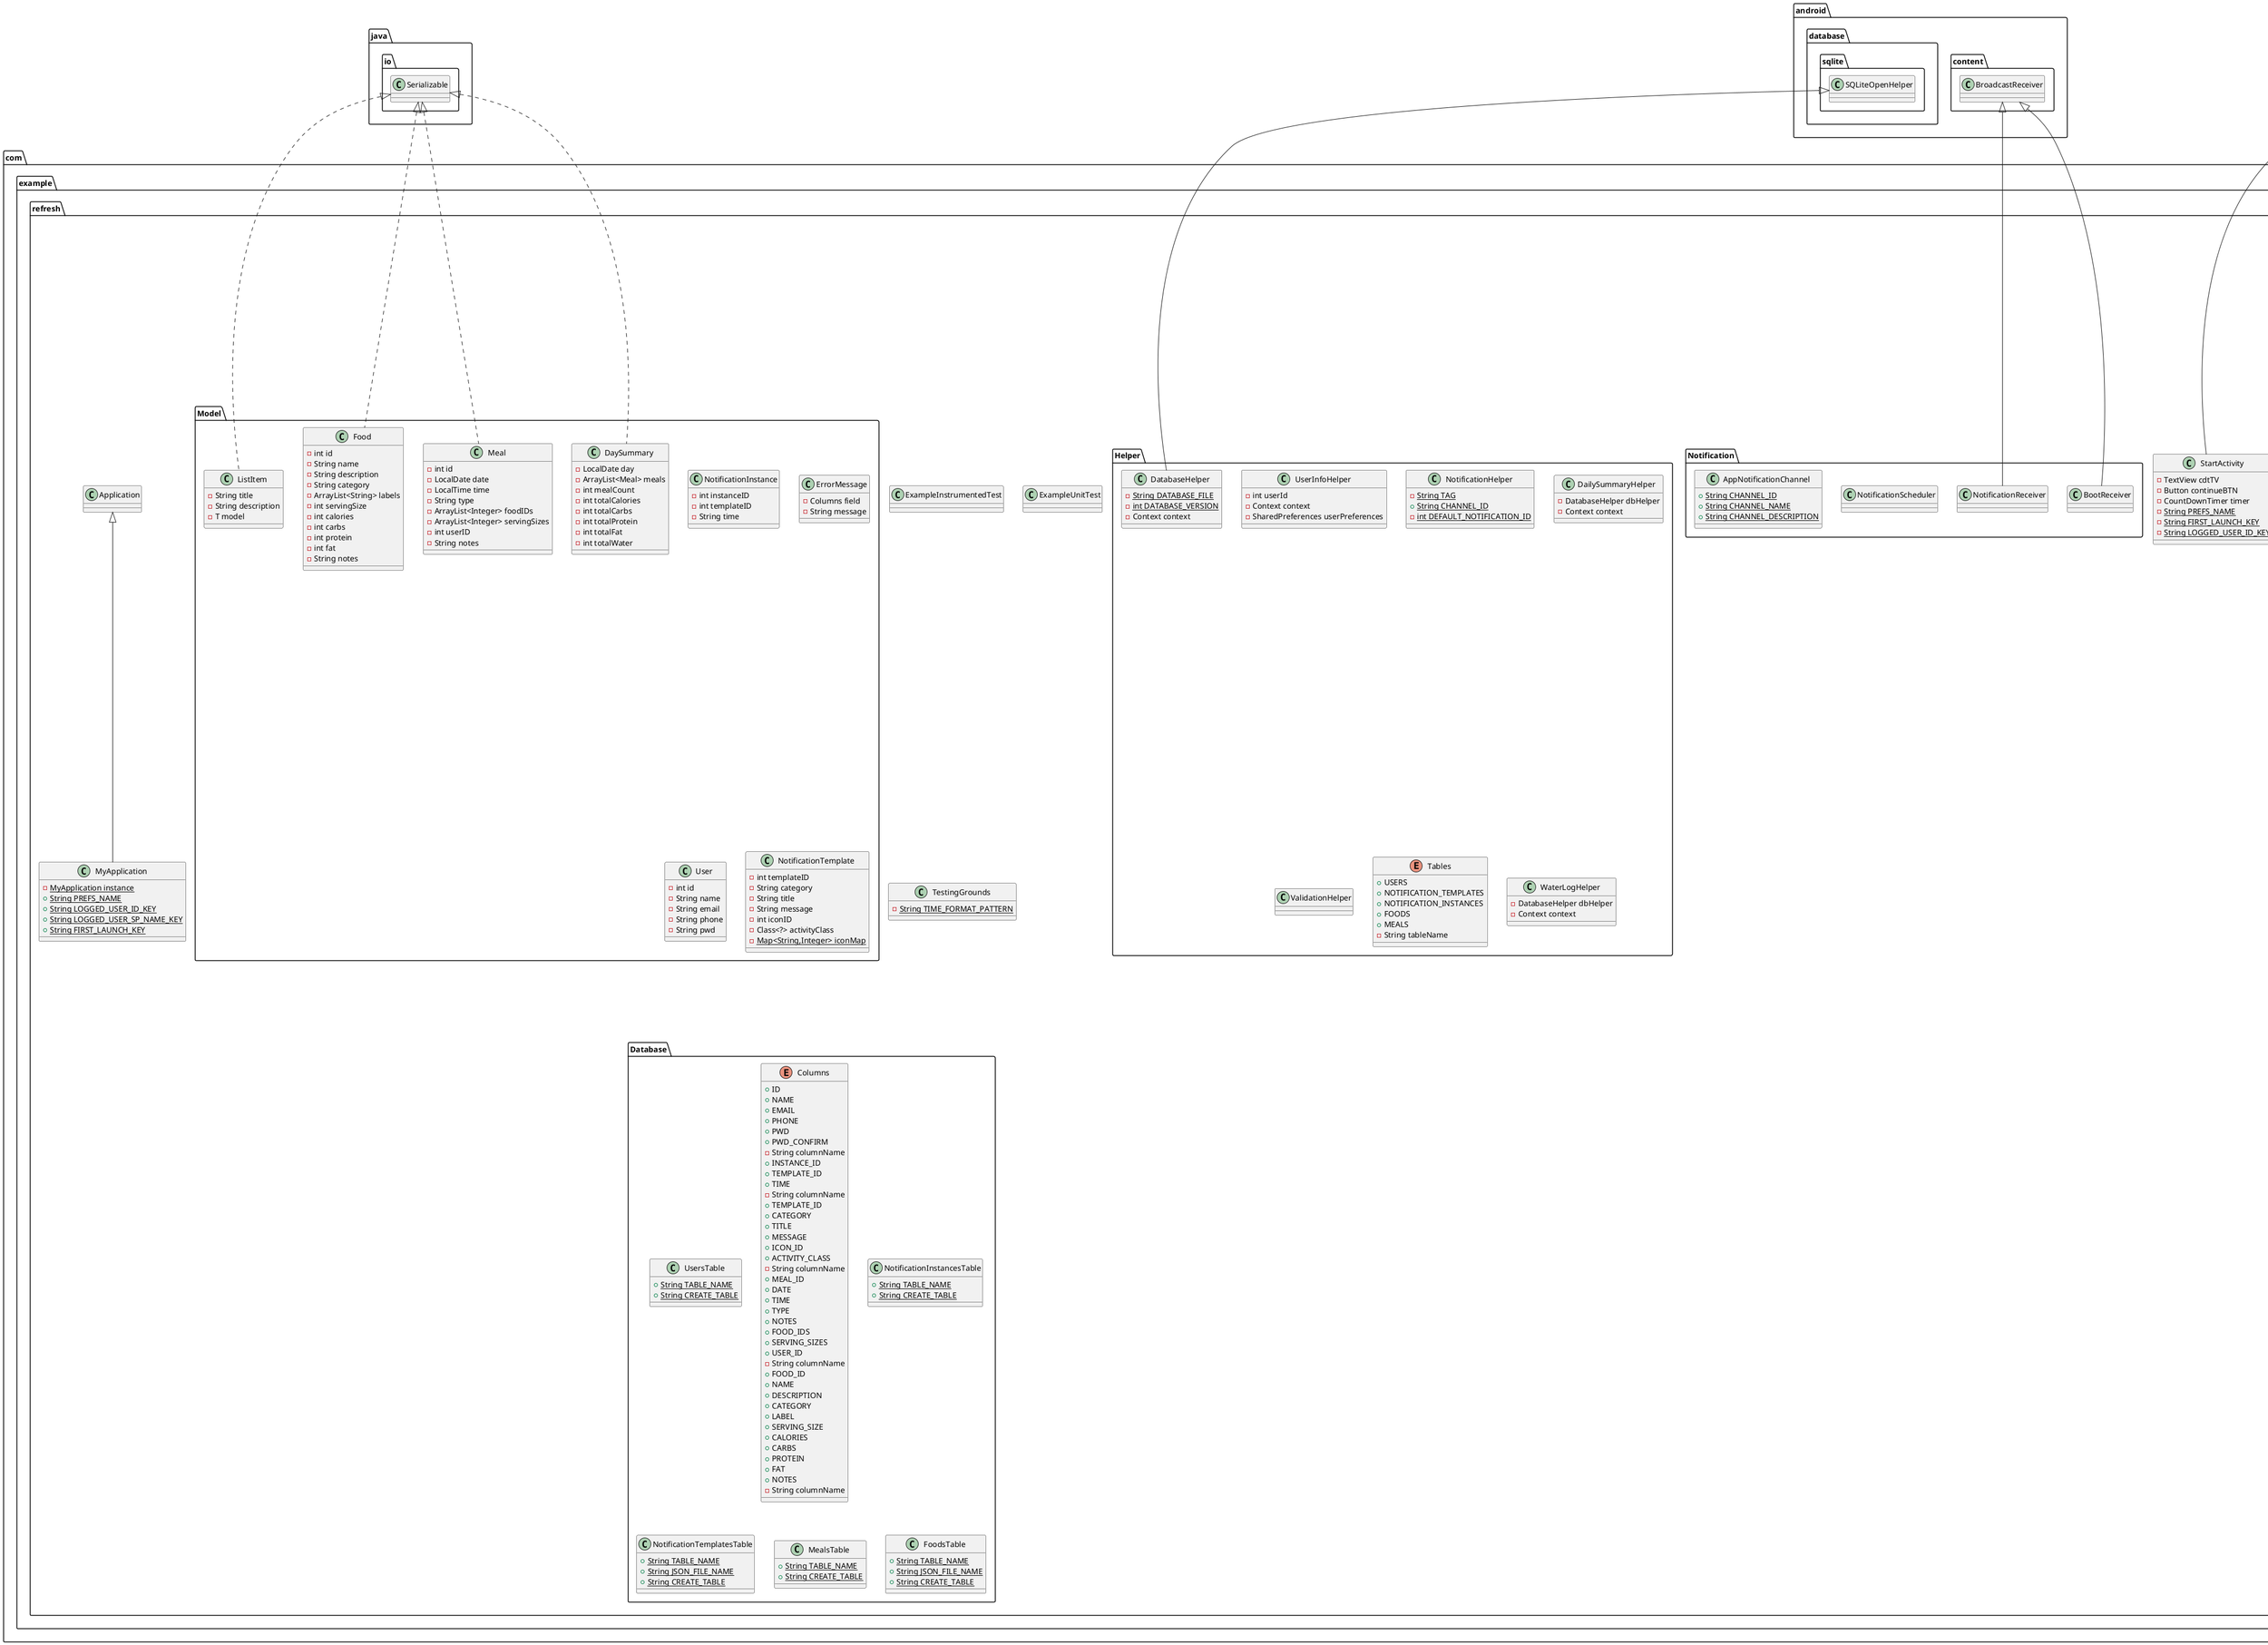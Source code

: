 @startuml
class com.example.refresh.Adapter.FoodSelectionsAdapter {
- ArrayList<ListItem<Food>> foodSelections
- SelectedFoodsFragment fragment
}

class com.example.refresh.Adapter.FoodSelectionsAdapter$FoodSelectionViewHolder {
- TextView titleTV
- TextView descriptionTV
- ImageButton removeBtn
- LinearLayout itemContainer
}

class com.example.refresh.Adapter.SearchResultsAdapter {
- ArrayList<ListItem<Food>> resultsList
- SearchResultsFragment fragment
}

class com.example.refresh.Adapter.SearchResultsAdapter$ResultViewHolder {
- TextView titleTV
- TextView descriptionTV
- ImageButton addBtn
- LinearLayout itemContainer
}

class com.example.refresh.Model.ListItem {
- String title
- String description
- T model
}

class com.example.refresh.Fragment.DailyProgressFragment {
- ProgressBar caloriesProgress
- TextView caloriesText
- int totalCalories
- int totalCarbs
- int totalProtein
- int totalFat
}

class com.example.refresh.Model.NotificationInstance {
- int instanceID
- int templateID
- String time
}

class com.example.refresh.Model.DaySummary {
- LocalDate day
- ArrayList<Meal> meals
- int mealCount
- int totalCalories
- int totalCarbs
- int totalProtein
- int totalFat
- int totalWater
}

class com.example.refresh.Notification.BootReceiver {
}
class com.example.refresh.Fragment.FoodInfoFragment {
- Food food
- OnFoodInfoFragmentListener fragmentListener
- ArrayList<String> solidServingOptions
- ArrayList<String> liquidServingOptions
- {static} Map<String,Integer> SOLID_SERVING_MAP
- {static} Map<String,Integer> LIQUID_SERVING_MAP
- TextView title
- ImageButton backBtn
- ImageButton extraBtn
- TextView foodNameTV
- ImageButton favoriteBtn
- TextView descriptionTV
- EditText servingCountET
- Spinner servingOptionSpinner
- CircularProgressBar carbsProgressBar
- TextView carbsProgressTV
- CircularProgressBar proteinProgressBar
- TextView proteinProgressTV
- CircularProgressBar fatProgressBar
- TextView fatProgressTV
- SeekBar caloriesSeekBar
- TextView carbsTV
- TextView proteinTV
- TextView fatTV
- TextView caloriesTV
- Button addBtn
}

interface com.example.refresh.Fragment.FoodInfoFragment$OnFoodInfoFragmentListener {
}
class com.example.refresh.Activity.HomeDashboardActivity {
- FragmentContainerView userInfoContainer
- BottomNavigationView bottomNavigation
- LocalDate currentDate
- DaySummary daySummary
- DailySummaryHelper dailySummaryHelper
- WaterLogHelper waterLogHelper
- UserInfoHelper userInfoHelper
- TextView title
- ImageButton nextBtn
- ImageButton prevBtn
- LinearLayout logWaterBtn
- LinearLayout logMealBtn
- LinearLayout logWeightBtn
- ImageButton profileBtn
- ImageButton notificationBtn
- TextView weightProgressLabel
- TextView weightProgressValue
}

class com.example.refresh.Activity.MealLogActivity {
- Meal meal
- ArrayList<Food> mealFoods
- LocalDate mealDate
- LocalTime mealTime
- LocalDate oldDate
- TextView title
- TextView mealDateTimeTV
- ImageButton backBtn
- ImageButton datePickerBtn
- EditText searchBarET
- ImageButton clearBtn
- FragmentContainerView searchResultsContainer
- FragmentContainerView selectedFoodsContainer
- FragmentContainerView foodInfoFragmentContainer
- SelectedFoodsFragment selectedFoodsFragment
- FoodInfoFragment foodInfoFragment
- EditText notesET
- Button logMealBtn
- BottomNavigationView bottomNavigationView
- boolean inEditMode
}

class com.example.refresh.Activity.ProfileActivity {
- ImageView backArrow
- TextView toolbarTitle
- ImageButton settingsButton
- ImageView profilePicture
- TextView profileName
- FragmentContainerView fragmentContainer
}

class com.example.refresh.ExampleInstrumentedTest {
}
class com.example.refresh.Fragment.TrendGraphFragment {
- BarChart chart
}

class com.example.refresh.Notification.NotificationReceiver {
}
class com.example.refresh.Helper.UserInfoHelper {
- int userId
- Context context
- SharedPreferences userPreferences
}

class com.example.refresh.Database.UsersTable {
+ {static} String TABLE_NAME
+ {static} String CREATE_TABLE
}

enum com.example.refresh.Database.Columns {
+  ID
+  NAME
+  EMAIL
+  PHONE
+  PWD
+  PWD_CONFIRM
- String columnName
}

class com.example.refresh.Database.NotificationInstancesTable {
+ {static} String TABLE_NAME
+ {static} String CREATE_TABLE
}

enum com.example.refresh.Database.Columns {
+  INSTANCE_ID
+  TEMPLATE_ID
+  TIME
- String columnName
}

class com.example.refresh.StartActivity {
- TextView cdtTV
- Button continueBTN
- CountDownTimer timer
- {static} String PREFS_NAME
- {static} String FIRST_LAUNCH_KEY
- {static} String LOGGED_USER_ID_KEY
}

class com.example.refresh.Model.ErrorMessage {
- Columns field
- String message
}

class com.example.refresh.Fragment.SelectedFoodsFragment {
- ArrayList<ListItem<Food>> selectedFoods
- OnSelectedFoodsFragmentListener fragmentListener
- FoodSelectionsAdapter foodsAdapter
- RecyclerView foodsRV
}

interface com.example.refresh.Fragment.SelectedFoodsFragment$OnSelectedFoodsFragmentListener {
}
class com.example.refresh.Helper.NotificationHelper {
- {static} String TAG
+ {static} String CHANNEL_ID
- {static} int DEFAULT_NOTIFICATION_ID
}

class com.example.refresh.Model.Meal {
- int id
- LocalDate date
- LocalTime time
- String type
- ArrayList<Integer> foodIDs
- ArrayList<Integer> servingSizes
- int userID
- String notes
}

class com.example.refresh.Model.User {
- int id
- String name
- String email
- String phone
- String pwd
}

class com.example.refresh.Database.NotificationTemplatesTable {
+ {static} String TABLE_NAME
+ {static} String JSON_FILE_NAME
+ {static} String CREATE_TABLE
}

enum com.example.refresh.Database.Columns {
+  TEMPLATE_ID
+  CATEGORY
+  TITLE
+  MESSAGE
+  ICON_ID
+  ACTIVITY_CLASS
- String columnName
}

class com.example.refresh.ExampleUnitTest {
}
class com.example.refresh.Activity.SignUpActivity {
- EditText nameET
- Button signUpBtn
- TextView loginBtn
- User user
- DatabaseHelper dbHelper
}

class com.example.refresh.Notification.NotificationScheduler {
}
class com.example.refresh.Fragment.SearchResultsFragment {
- ArrayList<ListItem<Food>> searchResults
- OnSearchResultsFragmentListener fragmentListener
- SearchResultsAdapter searchResultsAdapter
- RecyclerView resultsRV
- TextView noResultsTV
}

interface com.example.refresh.Fragment.SearchResultsFragment$OnSearchResultsFragmentListener {
}
class com.example.refresh.Helper.DailySummaryHelper {
- DatabaseHelper dbHelper
- Context context
}

class com.example.refresh.Notification.AppNotificationChannel {
+ {static} String CHANNEL_ID
+ {static} String CHANNEL_NAME
+ {static} String CHANNEL_DESCRIPTION
}

class com.example.refresh.Fragment.UserInfoFragment {
- String state
- int userId
- User user
- OnUserInfoFragmentListener fragmentListener
- ArrayList<String> displayedSections
- UserInfoHelper userInfoHelper
- DatabaseHelper dbHelper
- ArrayList<String> genderOptions
- ArrayList<String> activityLevelOptions
- LinearLayout personalInfoLayout
- LinearLayout accountDetailsLayout
- LinearLayout lifestyleGoalLayout
- LinearLayout adjustGoalLayout
- LinearLayout targetWeightLayout
- TextView title
- ImageButton saveBtn
- ImageButton backBtn
- EditText nameET
- EditText weightET
- EditText heightET
- EditText dateOfBirthET
- Spinner genderSpinner
- TextView genderErrorTV
- EditText emailET
- EditText phoneET
- EditText pwdET
- RadioGroup goalRG
- RadioButton loseWeightRB
- RadioButton maintainWeightRB
- RadioButton gainWeightRB
- RadioButton gainMuscleRB
- TextView goalErrorTV
- EditText targetWeightET
- Spinner activityLevelSpinner
- TextView activityLevelErrorTV
- RadioGroup dietTypeRG
- RadioButton carnivoreRB
- RadioButton vegetarianRB
- RadioButton veganRB
- TextView dietTypeErrorTV
- EditText adjustCaloriesET
- EditText adjustCarbsET
- EditText adjustProteinET
- EditText adjustFatET
- EditText adjustWaterIntakeET
}

interface com.example.refresh.Fragment.UserInfoFragment$OnUserInfoFragmentListener {
}
enum com.example.refresh.Fragment.States {
+  ALL
+  FIRST_LOG
+  PERSONAL_INFO
+  ACCOUNT_DETAILS
+  LIFESTYLE_GOAL
+  ADJUST_GOAL
+  MULTIPLE
- String stateName
}

class com.example.refresh.MyApplication {
- {static} MyApplication instance
+ {static} String PREFS_NAME
+ {static} String LOGGED_USER_ID_KEY
+ {static} String LOGGED_USER_SP_NAME_KEY
+ {static} String FIRST_LAUNCH_KEY
}

class com.example.refresh.Helper.ValidationHelper {
}
class com.example.refresh.TestingGrounds {
- {static} String TIME_FORMAT_PATTERN
}

class com.example.refresh.Activity.ProgressActivity {
- ArrayList<Meal> weekMeals
- ArrayList<DaySummary> daySummaries
- LocalDate currentWeekStart
- Toolbar toolbar
- TextView title
- ImageButton refreshBtn
- ImageButton ExtraBtn
- TextView WeekDatesTV
- ImageButton lastWeekBtn
- ImageButton nextWeekBtn
- RecyclerView mealsRV
- SectionedRecyclerViewAdapter sectionAdapter
- BottomNavigationView bottomNavigation
- FragmentContainerView weekGraphContainer
- TrendGraphFragment trendGraphFragment
- SharedPreferences userSP
- DailySummaryHelper dailySummaryHelper
- ActivityResultLauncher<Intent> editMealLauncher
}

class com.example.refresh.Adapter.DaySection {
- String day
- ArrayList<ListItem<Meal>> mealItems
- OnEditMealListener editMealListener
- OnDeleteMealListener deleteMealListener
}

interface com.example.refresh.Adapter.DaySection$OnEditMealListener {
}
interface com.example.refresh.Adapter.DaySection$OnDeleteMealListener {
}
class com.example.refresh.Adapter.DaySection$MealViewHolder {
- TextView mealTitleTV
- TextView mealDescriptionTV
- ImageButton removeBtn
- ImageButton editBtn
- LinearLayout itemContainer
}

class com.example.refresh.Adapter.DaySection$DayHeaderViewHolder {
- TextView headerTitleTV
}

class com.example.refresh.Helper.DatabaseHelper {
- {static} String DATABASE_FILE
- {static} int DATABASE_VERSION
- Context context
}

enum com.example.refresh.Helper.Tables {
+  USERS
+  NOTIFICATION_TEMPLATES
+  NOTIFICATION_INSTANCES
+  FOODS
+  MEALS
- String tableName
}

class com.example.refresh.Helper.WaterLogHelper {
- DatabaseHelper dbHelper
- Context context
}

class com.example.refresh.Database.MealsTable {
+ {static} String TABLE_NAME
+ {static} String CREATE_TABLE
}

enum com.example.refresh.Database.Columns {
+  MEAL_ID
+  DATE
+  TIME
+  TYPE
+  NOTES
+  FOOD_IDS
+  SERVING_SIZES
+  USER_ID
- String columnName
}

class com.example.refresh.Database.FoodsTable {
+ {static} String TABLE_NAME
+ {static} String JSON_FILE_NAME
+ {static} String CREATE_TABLE
}

enum com.example.refresh.Database.Columns {
+  FOOD_ID
+  NAME
+  DESCRIPTION
+  CATEGORY
+  LABEL
+  SERVING_SIZE
+  CALORIES
+  CARBS
+  PROTEIN
+  FAT
+  NOTES
- String columnName
}

class com.example.refresh.Activity.LoginActivity {
- EditText emailET
- EditText pwdET
- Button loginBtn
- CheckBox rememberMeCB
- TextView signUpBtn
- DatabaseHelper dbHelper
}

class com.example.refresh.Model.Food {
- int id
- String name
- String description
- String category
- ArrayList<String> labels
- int servingSize
- int calories
- int carbs
- int protein
- int fat
- String notes
}

class com.example.refresh.Model.NotificationTemplate {
- int templateID
- String category
- String title
- String message
- int iconID
- Class<?> activityClass
- {static} Map<String,Integer> iconMap
}



com.example.refresh.Adapter.Adapter <|-- com.example.refresh.Adapter.FoodSelectionsAdapter
com.example.refresh.Adapter.FoodSelectionsAdapter +.. com.example.refresh.Adapter.FoodSelectionsAdapter$FoodSelectionViewHolder
com.example.refresh.Adapter.ViewHolder <|-- com.example.refresh.Adapter.FoodSelectionsAdapter$FoodSelectionViewHolder
com.example.refresh.Adapter.Adapter <|-- com.example.refresh.Adapter.SearchResultsAdapter
com.example.refresh.Adapter.SearchResultsAdapter +.. com.example.refresh.Adapter.SearchResultsAdapter$ResultViewHolder
com.example.refresh.Adapter.ViewHolder <|-- com.example.refresh.Adapter.SearchResultsAdapter$ResultViewHolder
java.io.Serializable <|.. com.example.refresh.Model.ListItem
androidx.fragment.app.Fragment <|-- com.example.refresh.Fragment.DailyProgressFragment
java.io.Serializable <|.. com.example.refresh.Model.DaySummary
android.content.BroadcastReceiver <|-- com.example.refresh.Notification.BootReceiver
androidx.fragment.app.Fragment <|-- com.example.refresh.Fragment.FoodInfoFragment
com.example.refresh.Fragment.FoodInfoFragment +.. com.example.refresh.Fragment.FoodInfoFragment$OnFoodInfoFragmentListener
com.example.refresh.Activity.OnUserInfoFragmentListener <|.. com.example.refresh.Activity.HomeDashboardActivity
androidx.appcompat.app.AppCompatActivity <|-- com.example.refresh.Activity.HomeDashboardActivity
com.example.refresh.Activity.OnSearchResultsFragmentListener <|.. com.example.refresh.Activity.MealLogActivity
com.example.refresh.Activity.OnSelectedFoodsFragmentListener <|.. com.example.refresh.Activity.MealLogActivity
com.example.refresh.Activity.OnFoodInfoFragmentListener <|.. com.example.refresh.Activity.MealLogActivity
androidx.appcompat.app.AppCompatActivity <|-- com.example.refresh.Activity.MealLogActivity
androidx.appcompat.app.AppCompatActivity <|-- com.example.refresh.Activity.ProfileActivity
androidx.fragment.app.Fragment <|-- com.example.refresh.Fragment.TrendGraphFragment
android.content.BroadcastReceiver <|-- com.example.refresh.Notification.NotificationReceiver
androidx.appcompat.app.AppCompatActivity <|-- com.example.refresh.StartActivity
androidx.fragment.app.Fragment <|-- com.example.refresh.Fragment.SelectedFoodsFragment
com.example.refresh.Fragment.SelectedFoodsFragment +.. com.example.refresh.Fragment.SelectedFoodsFragment$OnSelectedFoodsFragmentListener
java.io.Serializable <|.. com.example.refresh.Model.Meal
androidx.appcompat.app.AppCompatActivity <|-- com.example.refresh.Activity.SignUpActivity
androidx.fragment.app.Fragment <|-- com.example.refresh.Fragment.SearchResultsFragment
com.example.refresh.Fragment.SearchResultsFragment +.. com.example.refresh.Fragment.SearchResultsFragment$OnSearchResultsFragmentListener
androidx.fragment.app.Fragment <|-- com.example.refresh.Fragment.UserInfoFragment
com.example.refresh.Fragment.UserInfoFragment +.. com.example.refresh.Fragment.UserInfoFragment$OnUserInfoFragmentListener
com.example.refresh.Application <|-- com.example.refresh.MyApplication
androidx.appcompat.app.AppCompatActivity <|-- com.example.refresh.Activity.ProgressActivity
io.github.luizgrp.sectionedrecyclerviewadapter.Section <|-- com.example.refresh.Adapter.DaySection
com.example.refresh.Adapter.DaySection +.. com.example.refresh.Adapter.DaySection$OnEditMealListener
com.example.refresh.Adapter.DaySection +.. com.example.refresh.Adapter.DaySection$OnDeleteMealListener
com.example.refresh.Adapter.DaySection +.. com.example.refresh.Adapter.DaySection$MealViewHolder
com.example.refresh.Adapter.ViewHolder <|-- com.example.refresh.Adapter.DaySection$MealViewHolder
com.example.refresh.Adapter.DaySection +.. com.example.refresh.Adapter.DaySection$DayHeaderViewHolder
com.example.refresh.Adapter.ViewHolder <|-- com.example.refresh.Adapter.DaySection$DayHeaderViewHolder
android.database.sqlite.SQLiteOpenHelper <|-- com.example.refresh.Helper.DatabaseHelper
androidx.appcompat.app.AppCompatActivity <|-- com.example.refresh.Activity.LoginActivity
java.io.Serializable <|.. com.example.refresh.Model.Food
@enduml